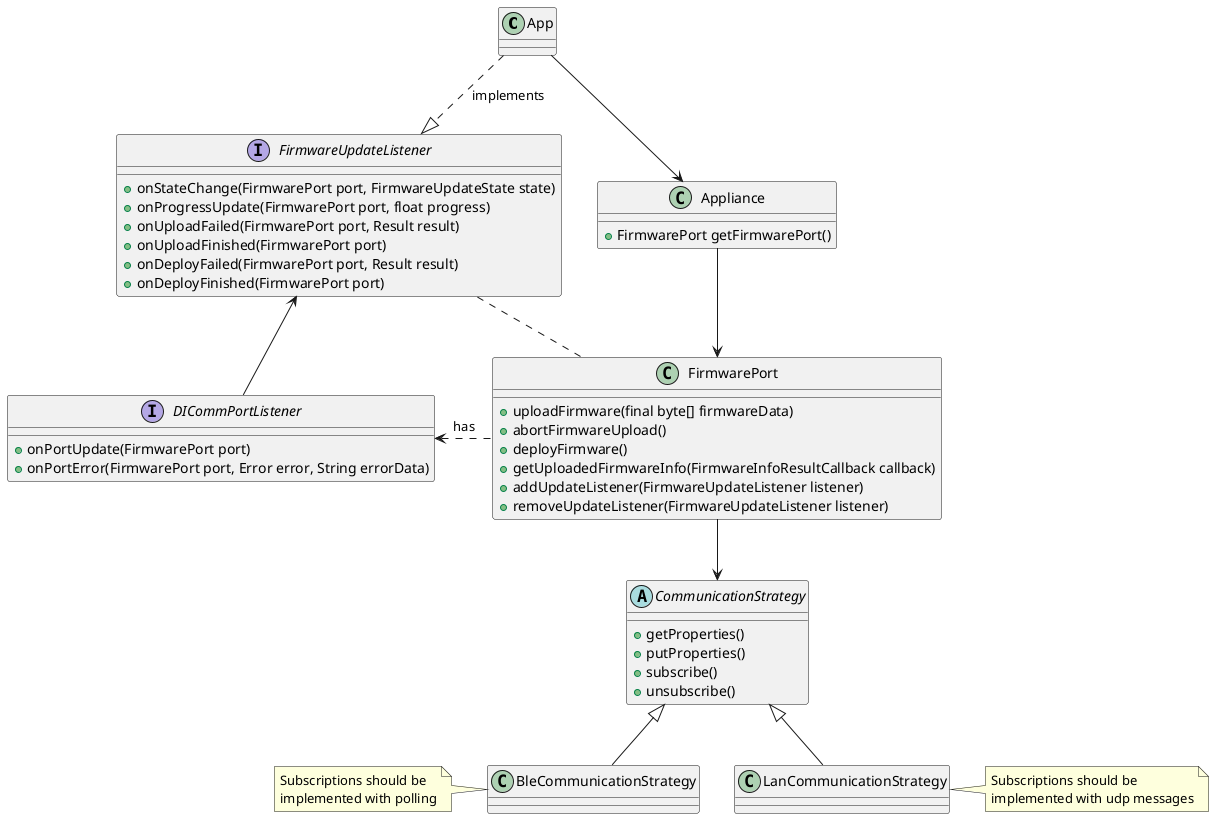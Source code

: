 @startuml

class App {
}

class Appliance {
    + FirmwarePort getFirmwarePort()
}

class FirmwarePort {
    + uploadFirmware(final byte[] firmwareData)
    + abortFirmwareUpload()
    + deployFirmware()
    + getUploadedFirmwareInfo(FirmwareInfoResultCallback callback)
    + addUpdateListener(FirmwareUpdateListener listener)
    + removeUpdateListener(FirmwareUpdateListener listener)
}

interface FirmwareUpdateListener {
    + onStateChange(FirmwarePort port, FirmwareUpdateState state)
    + onProgressUpdate(FirmwarePort port, float progress)
    + onUploadFailed(FirmwarePort port, Result result)
    + onUploadFinished(FirmwarePort port)
    + onDeployFailed(FirmwarePort port, Result result)
    + onDeployFinished(FirmwarePort port)
}

interface DICommPortListener {
    + onPortUpdate(FirmwarePort port)
    + onPortError(FirmwarePort port, Error error, String errorData)
}

abstract class CommunicationStrategy {
    + getProperties()
    + putProperties()
    + subscribe()
    + unsubscribe()
}


class BleCommunicationStrategy {
}
note left : Subscriptions should be\nimplemented with polling

class LanCommunicationStrategy {
}
note right : Subscriptions should be\nimplemented with udp messages


App -down-> Appliance
App ..|> FirmwareUpdateListener : implements
Appliance -down-> FirmwarePort
FirmwarePort .. FirmwareUpdateListener
FirmwarePort .left.> DICommPortListener: has
DICommPortListener -up-> FirmwareUpdateListener
CommunicationStrategy <|-- LanCommunicationStrategy
CommunicationStrategy <|-- BleCommunicationStrategy
FirmwarePort --> CommunicationStrategy

@enduml
